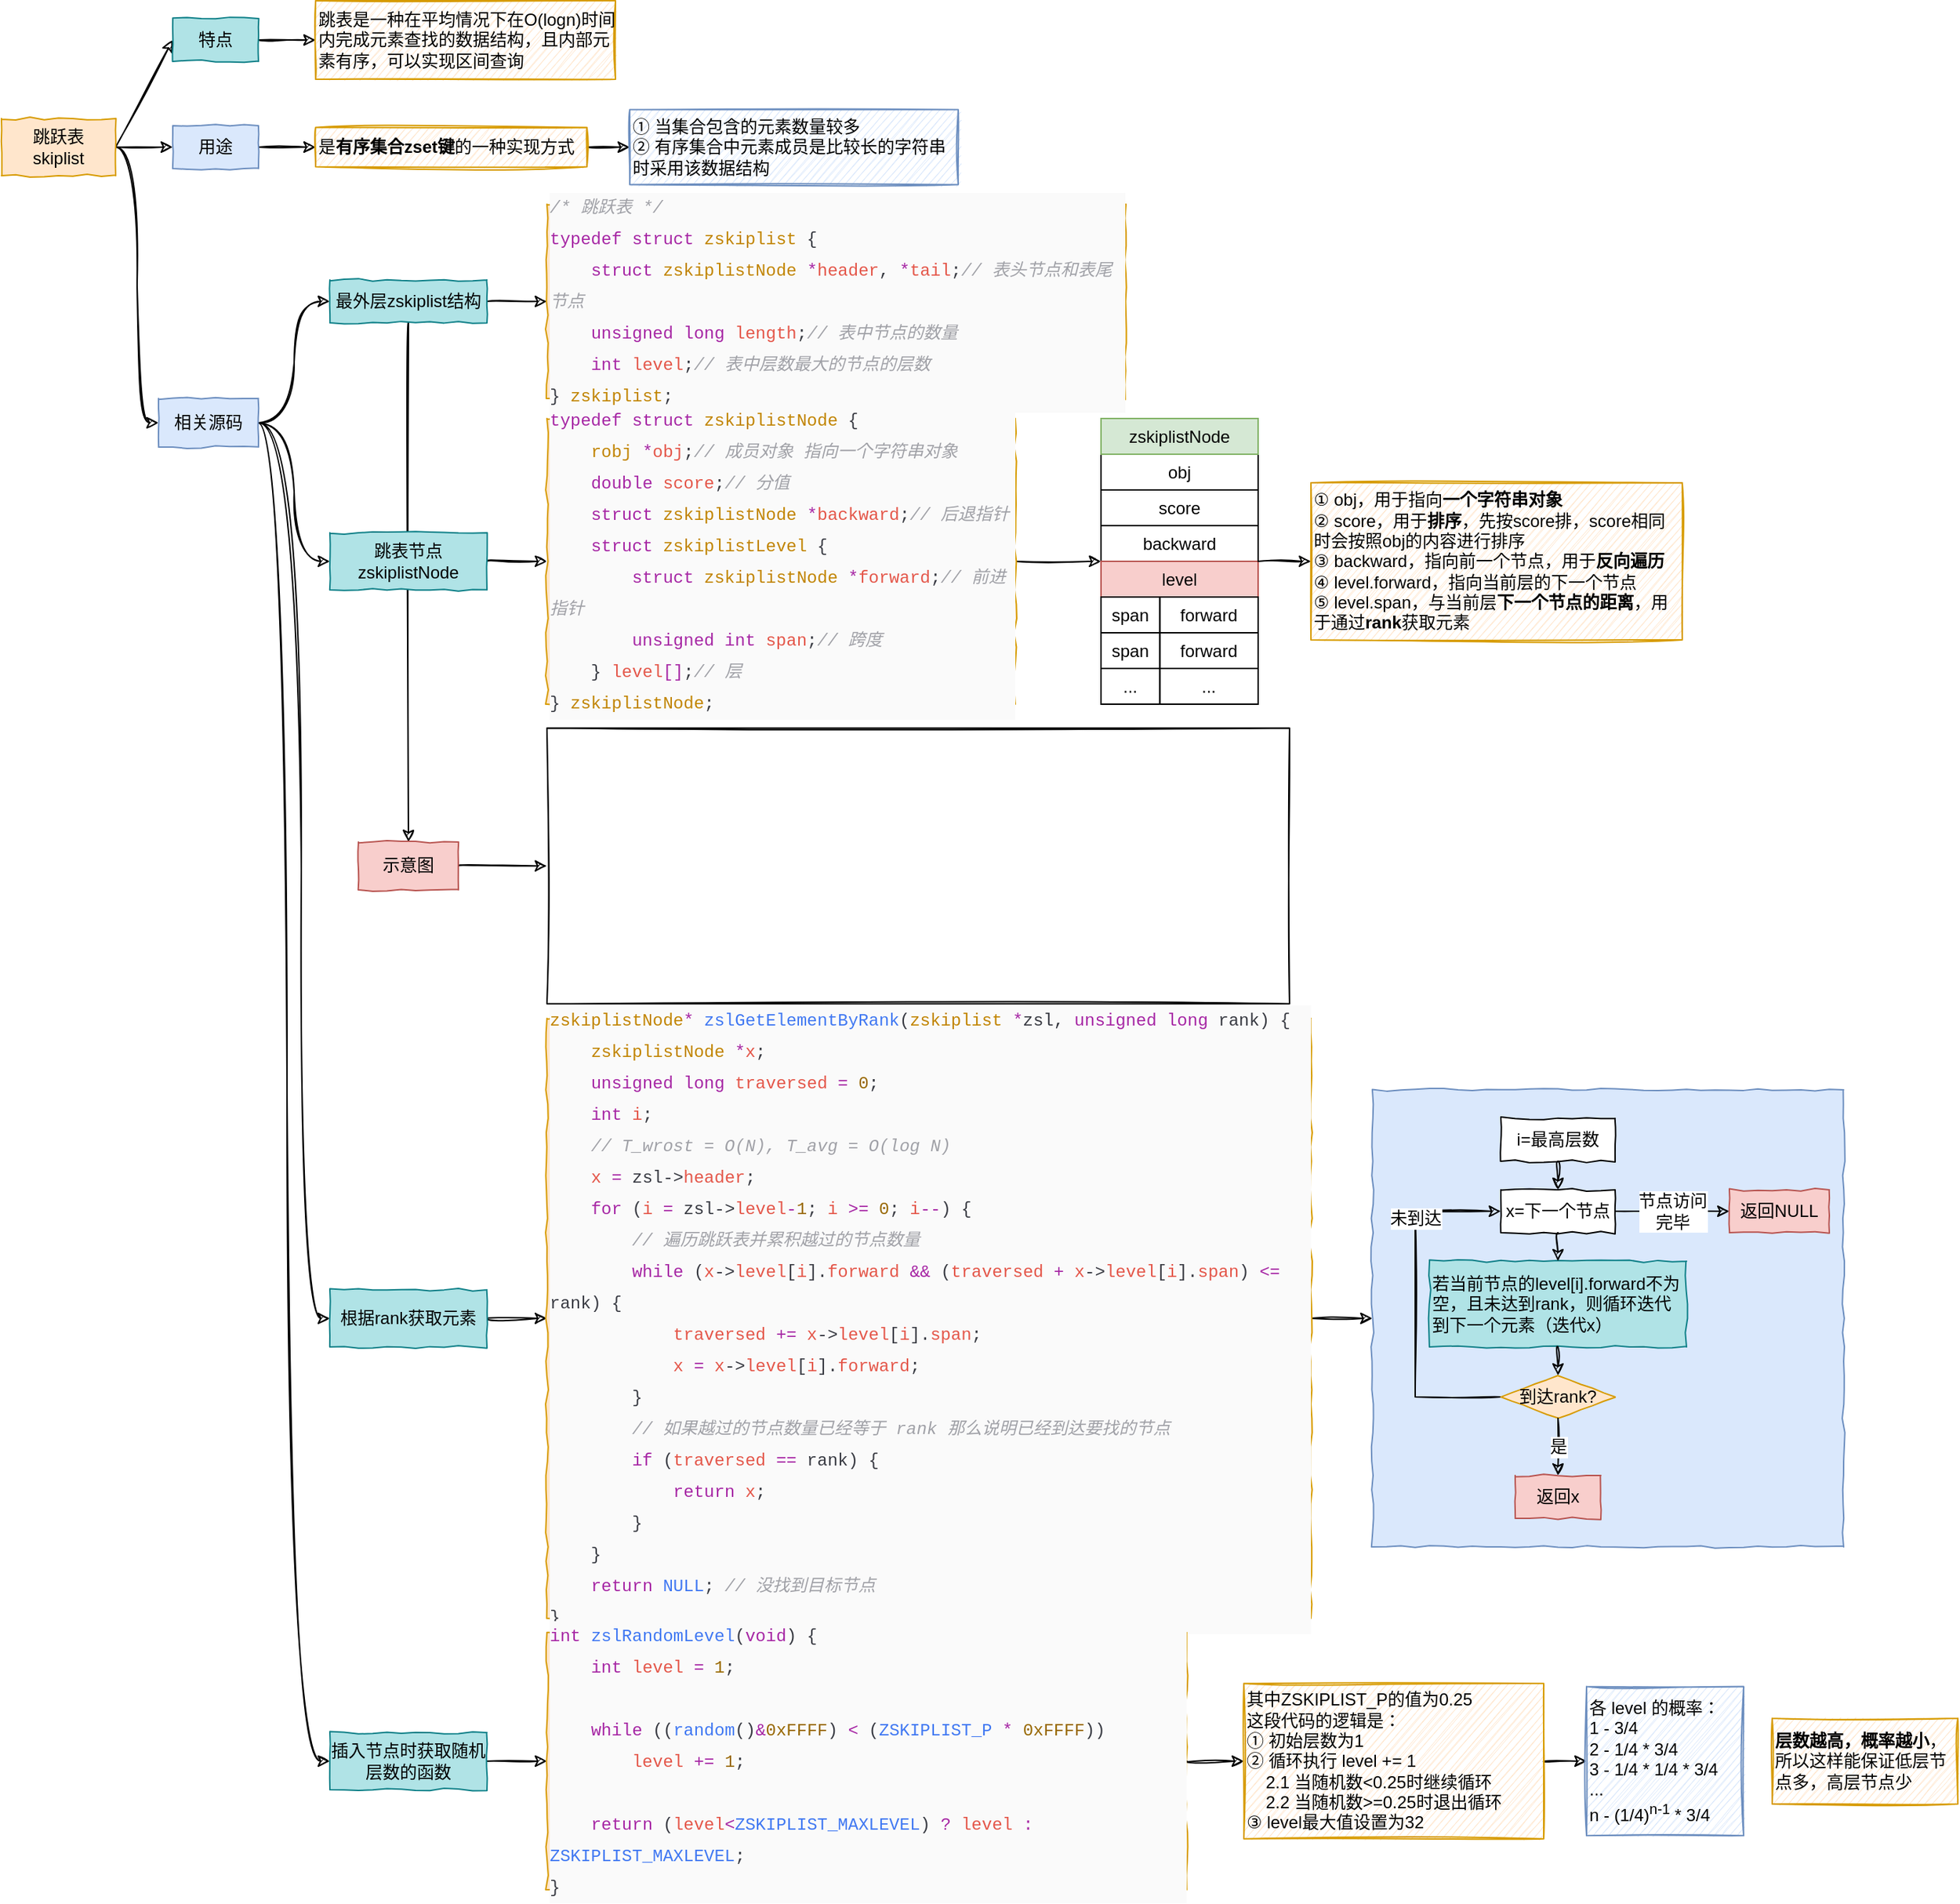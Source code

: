 <mxfile>
    <diagram id="R2xw_Hb9G4WMJBaGmHiY" name="第 1 页">
        <mxGraphModel dx="1161" dy="670" grid="1" gridSize="10" guides="1" tooltips="1" connect="1" arrows="1" fold="1" page="1" pageScale="1" pageWidth="827" pageHeight="1169" math="0" shadow="0">
            <root>
                <mxCell id="0"/>
                <mxCell id="1" parent="0"/>
                <mxCell id="4" style="edgeStyle=none;html=1;exitX=1;exitY=0.5;exitDx=0;exitDy=0;entryX=0;entryY=0.5;entryDx=0;entryDy=0;sketch=1;" edge="1" parent="1" source="2" target="3">
                    <mxGeometry relative="1" as="geometry"/>
                </mxCell>
                <mxCell id="8" style="edgeStyle=none;sketch=1;html=1;exitX=1;exitY=0.5;exitDx=0;exitDy=0;entryX=0;entryY=0.5;entryDx=0;entryDy=0;" edge="1" parent="1" source="2" target="7">
                    <mxGeometry relative="1" as="geometry"/>
                </mxCell>
                <mxCell id="16" style="edgeStyle=orthogonalEdgeStyle;sketch=1;html=1;exitX=1;exitY=0.5;exitDx=0;exitDy=0;entryX=0;entryY=0.5;entryDx=0;entryDy=0;curved=1;" edge="1" parent="1" source="2" target="15">
                    <mxGeometry relative="1" as="geometry"/>
                </mxCell>
                <mxCell id="2" value="跳跃表&lt;br&gt;skiplist" style="rounded=0;whiteSpace=wrap;html=1;fillColor=#ffe6cc;strokeColor=#d79b00;comic=1;" vertex="1" parent="1">
                    <mxGeometry x="40" y="120" width="80" height="40" as="geometry"/>
                </mxCell>
                <mxCell id="6" style="edgeStyle=none;sketch=1;html=1;exitX=1;exitY=0.5;exitDx=0;exitDy=0;entryX=0;entryY=0.5;entryDx=0;entryDy=0;" edge="1" parent="1" source="3" target="5">
                    <mxGeometry relative="1" as="geometry"/>
                </mxCell>
                <mxCell id="3" value="特点" style="rounded=0;whiteSpace=wrap;html=1;fillColor=#b0e3e6;strokeColor=#0e8088;comic=1;" vertex="1" parent="1">
                    <mxGeometry x="160" y="50" width="60" height="30" as="geometry"/>
                </mxCell>
                <mxCell id="5" value="跳表是一种在平均情况下在O(logn)时间内完成元素查找的数据结构，且内部元素有序，可以实现区间查询" style="rounded=0;whiteSpace=wrap;html=1;fillColor=#ffe6cc;strokeColor=#d79b00;comic=1;align=left;sketch=1;" vertex="1" parent="1">
                    <mxGeometry x="260" y="37.5" width="210" height="55" as="geometry"/>
                </mxCell>
                <mxCell id="10" style="edgeStyle=none;sketch=1;html=1;exitX=1;exitY=0.5;exitDx=0;exitDy=0;entryX=0;entryY=0.5;entryDx=0;entryDy=0;" edge="1" parent="1" source="7" target="9">
                    <mxGeometry relative="1" as="geometry"/>
                </mxCell>
                <mxCell id="7" value="用途" style="rounded=0;whiteSpace=wrap;html=1;fillColor=#dae8fc;strokeColor=#6c8ebf;comic=1;" vertex="1" parent="1">
                    <mxGeometry x="160" y="125" width="60" height="30" as="geometry"/>
                </mxCell>
                <mxCell id="12" style="edgeStyle=none;sketch=1;html=1;exitX=1;exitY=0.5;exitDx=0;exitDy=0;entryX=0;entryY=0.5;entryDx=0;entryDy=0;" edge="1" parent="1" source="9" target="11">
                    <mxGeometry relative="1" as="geometry"/>
                </mxCell>
                <mxCell id="9" value="是&lt;b&gt;有序集合zset键&lt;/b&gt;的一种实现方式" style="rounded=0;whiteSpace=wrap;html=1;fillColor=#ffe6cc;strokeColor=#d79b00;comic=1;align=left;sketch=1;" vertex="1" parent="1">
                    <mxGeometry x="260" y="126.25" width="190" height="27.5" as="geometry"/>
                </mxCell>
                <mxCell id="11" value="① 当集合包含的元素数量较多&lt;br&gt;② 有序集合中元素成员是比较长的字符串&lt;br&gt;时采用该数据结构" style="rounded=0;whiteSpace=wrap;html=1;fillColor=#dae8fc;strokeColor=#6c8ebf;comic=1;align=left;sketch=1;" vertex="1" parent="1">
                    <mxGeometry x="480" y="113.75" width="230" height="52.5" as="geometry"/>
                </mxCell>
                <mxCell id="22" style="edgeStyle=orthogonalEdgeStyle;curved=1;sketch=1;html=1;exitX=1;exitY=0.5;exitDx=0;exitDy=0;entryX=0;entryY=0.5;entryDx=0;entryDy=0;fontSize=12;" edge="1" parent="1" source="15" target="21">
                    <mxGeometry relative="1" as="geometry"/>
                </mxCell>
                <mxCell id="23" style="edgeStyle=orthogonalEdgeStyle;curved=1;sketch=1;html=1;exitX=1;exitY=0.5;exitDx=0;exitDy=0;entryX=0;entryY=0.5;entryDx=0;entryDy=0;fontSize=12;" edge="1" parent="1" source="15" target="17">
                    <mxGeometry relative="1" as="geometry"/>
                </mxCell>
                <mxCell id="42" style="edgeStyle=orthogonalEdgeStyle;curved=1;sketch=1;html=1;exitX=0.5;exitY=1;exitDx=0;exitDy=0;entryX=0.5;entryY=0;entryDx=0;entryDy=0;fontSize=12;" edge="1" parent="1" source="17" target="41">
                    <mxGeometry relative="1" as="geometry"/>
                </mxCell>
                <mxCell id="45" style="edgeStyle=orthogonalEdgeStyle;curved=1;sketch=1;html=1;exitX=1;exitY=0.5;exitDx=0;exitDy=0;entryX=0;entryY=0.5;entryDx=0;entryDy=0;fontSize=12;" edge="1" parent="1" source="15" target="44">
                    <mxGeometry relative="1" as="geometry">
                        <Array as="points">
                            <mxPoint x="250" y="333"/>
                            <mxPoint x="250" y="960"/>
                        </Array>
                    </mxGeometry>
                </mxCell>
                <mxCell id="67" style="edgeStyle=orthogonalEdgeStyle;rounded=0;sketch=1;html=1;exitX=1;exitY=0.5;exitDx=0;exitDy=0;entryX=0;entryY=0.5;entryDx=0;entryDy=0;fontSize=12;curved=1;" edge="1" parent="1" source="15" target="64">
                    <mxGeometry relative="1" as="geometry">
                        <Array as="points">
                            <mxPoint x="240" y="333"/>
                            <mxPoint x="240" y="1270"/>
                        </Array>
                    </mxGeometry>
                </mxCell>
                <mxCell id="15" value="相关源码" style="rounded=0;whiteSpace=wrap;html=1;fillColor=#dae8fc;strokeColor=#6c8ebf;comic=1;" vertex="1" parent="1">
                    <mxGeometry x="150" y="316" width="70" height="34" as="geometry"/>
                </mxCell>
                <mxCell id="20" style="edgeStyle=none;sketch=1;html=1;exitX=1;exitY=0.5;exitDx=0;exitDy=0;entryX=0;entryY=0.5;entryDx=0;entryDy=0;fontSize=12;" edge="1" parent="1" source="17" target="19">
                    <mxGeometry relative="1" as="geometry"/>
                </mxCell>
                <mxCell id="17" value="最外层zskiplist结构" style="rounded=0;whiteSpace=wrap;html=1;fillColor=#b0e3e6;strokeColor=#0e8088;comic=1;" vertex="1" parent="1">
                    <mxGeometry x="270" y="233" width="110" height="30" as="geometry"/>
                </mxCell>
                <mxCell id="19" value="&lt;div style=&quot;color: rgb(56 , 58 , 66) ; background-color: rgb(250 , 250 , 250) ; font-family: &amp;#34;consolas&amp;#34; , &amp;#34;courier new&amp;#34; , monospace ; line-height: 22px&quot;&gt;&lt;div&gt;&lt;span style=&quot;color: #a0a1a7 ; font-style: italic&quot;&gt;/*&amp;nbsp;&lt;/span&gt;&lt;span style=&quot;color: rgb(160 , 161 , 167) ; font-style: italic&quot;&gt;跳跃表&amp;nbsp;&lt;/span&gt;&lt;span style=&quot;color: rgb(160 , 161 , 167) ; font-style: italic&quot;&gt;*/&lt;/span&gt;&lt;/div&gt;&lt;div&gt;&lt;span style=&quot;color: #a626a4&quot;&gt;typedef&lt;/span&gt; &lt;span style=&quot;color: #a626a4&quot;&gt;struct&lt;/span&gt; &lt;span style=&quot;color: #c18401&quot;&gt;zskiplist&lt;/span&gt; {&lt;/div&gt;&lt;div&gt;&amp;nbsp; &amp;nbsp; &lt;span style=&quot;color: #a626a4&quot;&gt;struct&lt;/span&gt; &lt;span style=&quot;color: #c18401&quot;&gt;zskiplistNode&lt;/span&gt; &lt;span style=&quot;color: #a626a4&quot;&gt;*&lt;/span&gt;&lt;span style=&quot;color: #e45649&quot;&gt;header&lt;/span&gt;, &lt;span style=&quot;color: #a626a4&quot;&gt;*&lt;/span&gt;&lt;span style=&quot;color: #e45649&quot;&gt;tail&lt;/span&gt;;&lt;span style=&quot;color: rgb(160 , 161 , 167) ; font-style: italic&quot;&gt;// 表头节点和表尾节点&amp;nbsp;&lt;/span&gt;&lt;/div&gt;&lt;div&gt;&amp;nbsp; &amp;nbsp; &lt;span style=&quot;color: #a626a4&quot;&gt;unsigned&lt;/span&gt; &lt;span style=&quot;color: #a626a4&quot;&gt;long&lt;/span&gt; &lt;span style=&quot;color: #e45649&quot;&gt;length&lt;/span&gt;;&lt;span style=&quot;color: rgb(160 , 161 , 167) ; font-style: italic&quot;&gt;// 表中节点的数量&lt;/span&gt;&lt;/div&gt;&lt;div&gt;&amp;nbsp; &amp;nbsp; &lt;span style=&quot;color: #a626a4&quot;&gt;int&lt;/span&gt; &lt;span style=&quot;color: #e45649&quot;&gt;level&lt;/span&gt;;&lt;span style=&quot;color: rgb(160 , 161 , 167) ; font-style: italic&quot;&gt;// 表中层数最大的节点的层数&lt;/span&gt;&lt;/div&gt;&lt;div&gt;} &lt;span style=&quot;color: #c18401&quot;&gt;zskiplist&lt;/span&gt;;&lt;/div&gt;&lt;/div&gt;" style="rounded=0;whiteSpace=wrap;html=1;fillColor=#ffe6cc;strokeColor=#d79b00;comic=1;align=left;" vertex="1" parent="1">
                    <mxGeometry x="422" y="180" width="405" height="136" as="geometry"/>
                </mxCell>
                <mxCell id="25" style="edgeStyle=orthogonalEdgeStyle;curved=1;sketch=1;html=1;exitX=1;exitY=0.5;exitDx=0;exitDy=0;entryX=0;entryY=0.5;entryDx=0;entryDy=0;fontSize=12;" edge="1" parent="1" source="21" target="24">
                    <mxGeometry relative="1" as="geometry"/>
                </mxCell>
                <mxCell id="21" value="跳表节点zskiplistNode" style="rounded=0;whiteSpace=wrap;html=1;fillColor=#b0e3e6;strokeColor=#0e8088;comic=1;" vertex="1" parent="1">
                    <mxGeometry x="270" y="410" width="110" height="40" as="geometry"/>
                </mxCell>
                <mxCell id="39" style="edgeStyle=orthogonalEdgeStyle;curved=1;sketch=1;html=1;exitX=1;exitY=0.5;exitDx=0;exitDy=0;fontSize=12;entryX=0;entryY=0;entryDx=0;entryDy=0;" edge="1" parent="1" source="24" target="31">
                    <mxGeometry relative="1" as="geometry">
                        <mxPoint x="830" y="430" as="targetPoint"/>
                        <Array as="points">
                            <mxPoint x="790" y="430"/>
                            <mxPoint x="790" y="430"/>
                        </Array>
                    </mxGeometry>
                </mxCell>
                <mxCell id="24" value="&lt;div style=&quot;color: rgb(56 , 58 , 66) ; background-color: rgb(250 , 250 , 250) ; font-family: &amp;#34;consolas&amp;#34; , &amp;#34;courier new&amp;#34; , monospace ; line-height: 22px&quot;&gt;&lt;div style=&quot;font-family: &amp;#34;consolas&amp;#34; , &amp;#34;courier new&amp;#34; , monospace ; line-height: 22px&quot;&gt;&lt;div&gt;&lt;span style=&quot;color: #a626a4&quot;&gt;typedef&lt;/span&gt; &lt;span style=&quot;color: #a626a4&quot;&gt;struct&lt;/span&gt; &lt;span style=&quot;color: #c18401&quot;&gt;zskiplistNode&lt;/span&gt; {&lt;/div&gt;&lt;div&gt;&amp;nbsp; &amp;nbsp; &lt;span style=&quot;color: #c18401&quot;&gt;robj&lt;/span&gt; &lt;span style=&quot;color: #a626a4&quot;&gt;*&lt;/span&gt;&lt;span style=&quot;color: #e45649&quot;&gt;obj&lt;/span&gt;;&lt;span style=&quot;color: rgb(160 , 161 , 167) ; font-style: italic&quot;&gt;// 成员对象 指向一个字符串对象&lt;/span&gt;&lt;/div&gt;&lt;div&gt;&amp;nbsp; &amp;nbsp; &lt;span style=&quot;color: #a626a4&quot;&gt;double&lt;/span&gt; &lt;span style=&quot;color: #e45649&quot;&gt;score&lt;/span&gt;;&lt;span style=&quot;color: rgb(160 , 161 , 167) ; font-style: italic&quot;&gt;// 分值&lt;/span&gt;&lt;/div&gt;&lt;div&gt;&amp;nbsp; &amp;nbsp; &lt;span style=&quot;color: #a626a4&quot;&gt;struct&lt;/span&gt; &lt;span style=&quot;color: #c18401&quot;&gt;zskiplistNode&lt;/span&gt; &lt;span style=&quot;color: #a626a4&quot;&gt;*&lt;/span&gt;&lt;span style=&quot;color: #e45649&quot;&gt;backward&lt;/span&gt;;&lt;span style=&quot;color: rgb(160 , 161 , 167) ; font-style: italic&quot;&gt;// 后退指针&lt;/span&gt;&lt;/div&gt;&lt;div&gt;&amp;nbsp; &amp;nbsp; &lt;span style=&quot;color: #a626a4&quot;&gt;struct&lt;/span&gt; &lt;span style=&quot;color: #c18401&quot;&gt;zskiplistLevel&lt;/span&gt; {&lt;/div&gt;&lt;div&gt;&amp;nbsp; &amp;nbsp; &amp;nbsp; &amp;nbsp; &lt;span style=&quot;color: #a626a4&quot;&gt;struct&lt;/span&gt; &lt;span style=&quot;color: #c18401&quot;&gt;zskiplistNode&lt;/span&gt; &lt;span style=&quot;color: #a626a4&quot;&gt;*&lt;/span&gt;&lt;span style=&quot;color: #e45649&quot;&gt;forward&lt;/span&gt;;&lt;span style=&quot;color: rgb(160 , 161 , 167) ; font-style: italic&quot;&gt;// 前进指针&amp;nbsp;&lt;/span&gt;&lt;/div&gt;&lt;div&gt;&amp;nbsp; &amp;nbsp; &amp;nbsp; &amp;nbsp; &lt;span style=&quot;color: #a626a4&quot;&gt;unsigned&lt;/span&gt; &lt;span style=&quot;color: #a626a4&quot;&gt;int&lt;/span&gt; &lt;span style=&quot;color: #e45649&quot;&gt;span&lt;/span&gt;;&lt;span style=&quot;color: rgb(160 , 161 , 167) ; font-style: italic&quot;&gt;// 跨度&lt;/span&gt;&lt;/div&gt;&lt;div&gt;&amp;nbsp; &amp;nbsp; } &lt;span style=&quot;color: #e45649&quot;&gt;level&lt;/span&gt;&lt;span style=&quot;color: #a626a4&quot;&gt;[]&lt;/span&gt;;&lt;span style=&quot;color: rgb(160 , 161 , 167) ; font-style: italic&quot;&gt;// 层&lt;/span&gt;&lt;/div&gt;&lt;div&gt;} &lt;span style=&quot;color: #c18401&quot;&gt;zskiplistNode&lt;/span&gt;;&lt;/div&gt;&lt;/div&gt;&lt;/div&gt;" style="rounded=0;whiteSpace=wrap;html=1;fillColor=#ffe6cc;strokeColor=#d79b00;comic=1;align=left;" vertex="1" parent="1">
                    <mxGeometry x="422" y="330" width="328" height="200" as="geometry"/>
                </mxCell>
                <mxCell id="38" value="" style="group" vertex="1" connectable="0" parent="1">
                    <mxGeometry x="810" y="330" width="110" height="200" as="geometry"/>
                </mxCell>
                <mxCell id="27" value="obj" style="rounded=0;whiteSpace=wrap;html=1;comic=0;" vertex="1" parent="38">
                    <mxGeometry y="25" width="110.0" height="25" as="geometry"/>
                </mxCell>
                <mxCell id="28" value="zskiplistNode" style="rounded=0;whiteSpace=wrap;html=1;fillColor=#d5e8d4;strokeColor=#82b366;comic=0;" vertex="1" parent="38">
                    <mxGeometry width="110.0" height="25" as="geometry"/>
                </mxCell>
                <mxCell id="74" style="edgeStyle=orthogonalEdgeStyle;curved=1;rounded=0;sketch=1;html=1;exitX=0.75;exitY=0;exitDx=0;exitDy=0;entryX=0.75;entryY=1;entryDx=0;entryDy=0;fontSize=12;" edge="1" parent="38" source="29" target="27">
                    <mxGeometry relative="1" as="geometry"/>
                </mxCell>
                <mxCell id="29" value="score" style="rounded=0;whiteSpace=wrap;html=1;comic=0;" vertex="1" parent="38">
                    <mxGeometry y="50" width="110.0" height="25" as="geometry"/>
                </mxCell>
                <mxCell id="30" value="backward" style="rounded=0;whiteSpace=wrap;html=1;comic=0;" vertex="1" parent="38">
                    <mxGeometry y="75" width="110.0" height="25" as="geometry"/>
                </mxCell>
                <mxCell id="31" value="level" style="rounded=0;whiteSpace=wrap;html=1;comic=0;fillColor=#f8cecc;strokeColor=#b85450;" vertex="1" parent="38">
                    <mxGeometry y="100" width="110.0" height="25" as="geometry"/>
                </mxCell>
                <mxCell id="32" value="span" style="rounded=0;whiteSpace=wrap;html=1;comic=0;" vertex="1" parent="38">
                    <mxGeometry y="125" width="41.25" height="25" as="geometry"/>
                </mxCell>
                <mxCell id="33" value="forward" style="rounded=0;whiteSpace=wrap;html=1;comic=0;" vertex="1" parent="38">
                    <mxGeometry x="41.25" y="125" width="68.75" height="25" as="geometry"/>
                </mxCell>
                <mxCell id="34" value="span" style="rounded=0;whiteSpace=wrap;html=1;comic=0;" vertex="1" parent="38">
                    <mxGeometry y="150" width="41.25" height="25" as="geometry"/>
                </mxCell>
                <mxCell id="35" value="forward" style="rounded=0;whiteSpace=wrap;html=1;comic=0;" vertex="1" parent="38">
                    <mxGeometry x="41.25" y="150" width="68.75" height="25" as="geometry"/>
                </mxCell>
                <mxCell id="36" value="..." style="rounded=0;whiteSpace=wrap;html=1;comic=0;" vertex="1" parent="38">
                    <mxGeometry y="175" width="41.25" height="25" as="geometry"/>
                </mxCell>
                <mxCell id="37" value="..." style="rounded=0;whiteSpace=wrap;html=1;comic=0;" vertex="1" parent="38">
                    <mxGeometry x="41.25" y="175" width="68.75" height="25" as="geometry"/>
                </mxCell>
                <mxCell id="40" value="" style="shape=image;imageAspect=0;aspect=fixed;verticalLabelPosition=bottom;verticalAlign=top;sketch=1;fontSize=12;image=https://codereaper-image-bed.oss-cn-shenzhen.aliyuncs.com/img/image-20220911212054191.png;imageBorder=default;" vertex="1" parent="1">
                    <mxGeometry x="422" y="546.75" width="520" height="193" as="geometry"/>
                </mxCell>
                <mxCell id="43" style="edgeStyle=orthogonalEdgeStyle;curved=1;sketch=1;html=1;exitX=1;exitY=0.5;exitDx=0;exitDy=0;entryX=0;entryY=0.5;entryDx=0;entryDy=0;fontSize=12;" edge="1" parent="1" source="41" target="40">
                    <mxGeometry relative="1" as="geometry"/>
                </mxCell>
                <mxCell id="41" value="示意图" style="rounded=0;whiteSpace=wrap;html=1;fillColor=#f8cecc;strokeColor=#b85450;comic=1;" vertex="1" parent="1">
                    <mxGeometry x="290" y="626.5" width="70" height="33.5" as="geometry"/>
                </mxCell>
                <mxCell id="47" style="edgeStyle=orthogonalEdgeStyle;curved=1;sketch=1;html=1;exitX=1;exitY=0.5;exitDx=0;exitDy=0;entryX=0;entryY=0.5;entryDx=0;entryDy=0;fontSize=12;" edge="1" parent="1" source="44" target="46">
                    <mxGeometry relative="1" as="geometry"/>
                </mxCell>
                <mxCell id="44" value="根据rank获取元素" style="rounded=0;whiteSpace=wrap;html=1;fillColor=#b0e3e6;strokeColor=#0e8088;comic=1;" vertex="1" parent="1">
                    <mxGeometry x="270" y="940" width="110" height="40" as="geometry"/>
                </mxCell>
                <mxCell id="63" style="edgeStyle=orthogonalEdgeStyle;rounded=0;sketch=1;html=1;exitX=1;exitY=0.5;exitDx=0;exitDy=0;entryX=0;entryY=0.5;entryDx=0;entryDy=0;fontSize=12;" edge="1" parent="1" source="46" target="48">
                    <mxGeometry relative="1" as="geometry"/>
                </mxCell>
                <mxCell id="46" value="&lt;div style=&quot;color: rgb(56 , 58 , 66) ; background-color: rgb(250 , 250 , 250) ; font-family: &amp;#34;consolas&amp;#34; , &amp;#34;courier new&amp;#34; , monospace ; line-height: 22px&quot;&gt;&lt;div style=&quot;font-family: &amp;#34;consolas&amp;#34; , &amp;#34;courier new&amp;#34; , monospace ; line-height: 22px&quot;&gt;&lt;div style=&quot;font-family: &amp;#34;consolas&amp;#34; , &amp;#34;courier new&amp;#34; , monospace ; line-height: 22px&quot;&gt;&lt;div&gt;&lt;span style=&quot;color: #c18401&quot;&gt;zskiplistNode&lt;/span&gt;&lt;span style=&quot;color: #a626a4&quot;&gt;*&lt;/span&gt; &lt;span style=&quot;color: #4078f2&quot;&gt;zslGetElementByRank&lt;/span&gt;(&lt;span style=&quot;color: #c18401&quot;&gt;zskiplist&lt;/span&gt; &lt;span style=&quot;color: #a626a4&quot;&gt;*&lt;/span&gt;zsl, &lt;span style=&quot;color: #a626a4&quot;&gt;unsigned&lt;/span&gt; &lt;span style=&quot;color: #a626a4&quot;&gt;long&lt;/span&gt; rank) {&lt;/div&gt;&lt;div&gt;&amp;nbsp; &amp;nbsp; &lt;span style=&quot;color: #c18401&quot;&gt;zskiplistNode&lt;/span&gt; &lt;span style=&quot;color: #a626a4&quot;&gt;*&lt;/span&gt;&lt;span style=&quot;color: #e45649&quot;&gt;x&lt;/span&gt;;&lt;/div&gt;&lt;div&gt;&amp;nbsp; &amp;nbsp; &lt;span style=&quot;color: #a626a4&quot;&gt;unsigned&lt;/span&gt; &lt;span style=&quot;color: #a626a4&quot;&gt;long&lt;/span&gt; &lt;span style=&quot;color: #e45649&quot;&gt;traversed&lt;/span&gt; &lt;span style=&quot;color: #a626a4&quot;&gt;=&lt;/span&gt; &lt;span style=&quot;color: #986801&quot;&gt;0&lt;/span&gt;;&lt;/div&gt;&lt;div&gt;&amp;nbsp; &amp;nbsp; &lt;span style=&quot;color: #a626a4&quot;&gt;int&lt;/span&gt; &lt;span style=&quot;color: #e45649&quot;&gt;i&lt;/span&gt;;&lt;/div&gt;&lt;div&gt;&amp;nbsp; &amp;nbsp; &lt;span style=&quot;color: #a0a1a7 ; font-style: italic&quot;&gt;// T_wrost = O(N), T_avg = O(log N)&lt;/span&gt;&lt;/div&gt;&lt;div&gt;&amp;nbsp; &amp;nbsp; &lt;span style=&quot;color: #e45649&quot;&gt;x&lt;/span&gt; &lt;span style=&quot;color: #a626a4&quot;&gt;=&lt;/span&gt; zsl-&amp;gt;&lt;span style=&quot;color: #e45649&quot;&gt;header&lt;/span&gt;;&lt;/div&gt;&lt;div&gt;&amp;nbsp; &amp;nbsp; &lt;span style=&quot;color: #a626a4&quot;&gt;for&lt;/span&gt; (&lt;span style=&quot;color: #e45649&quot;&gt;i&lt;/span&gt; &lt;span style=&quot;color: #a626a4&quot;&gt;=&lt;/span&gt; zsl-&amp;gt;&lt;span style=&quot;color: #e45649&quot;&gt;level&lt;/span&gt;&lt;span style=&quot;color: #a626a4&quot;&gt;-&lt;/span&gt;&lt;span style=&quot;color: #986801&quot;&gt;1&lt;/span&gt;; &lt;span style=&quot;color: #e45649&quot;&gt;i&lt;/span&gt; &lt;span style=&quot;color: #a626a4&quot;&gt;&amp;gt;=&lt;/span&gt; &lt;span style=&quot;color: #986801&quot;&gt;0&lt;/span&gt;; &lt;span style=&quot;color: #e45649&quot;&gt;i&lt;/span&gt;&lt;span style=&quot;color: #a626a4&quot;&gt;--&lt;/span&gt;) {&lt;/div&gt;&lt;div&gt;&amp;nbsp; &amp;nbsp; &amp;nbsp; &amp;nbsp; &lt;span style=&quot;color: #a0a1a7 ; font-style: italic&quot;&gt;// 遍历跳跃表并累积越过的节点数量&lt;/span&gt;&lt;/div&gt;&lt;div&gt;&amp;nbsp; &amp;nbsp; &amp;nbsp; &amp;nbsp; &lt;span style=&quot;color: #a626a4&quot;&gt;while&lt;/span&gt; (&lt;span style=&quot;color: #e45649&quot;&gt;x&lt;/span&gt;-&amp;gt;&lt;span style=&quot;color: #e45649&quot;&gt;level&lt;/span&gt;[&lt;span style=&quot;color: #e45649&quot;&gt;i&lt;/span&gt;].&lt;span style=&quot;color: #e45649&quot;&gt;forward&lt;/span&gt; &lt;span style=&quot;color: #a626a4&quot;&gt;&amp;amp;&amp;amp;&lt;/span&gt; (&lt;span style=&quot;color: #e45649&quot;&gt;traversed&lt;/span&gt; &lt;span style=&quot;color: #a626a4&quot;&gt;+&lt;/span&gt; &lt;span style=&quot;color: #e45649&quot;&gt;x&lt;/span&gt;-&amp;gt;&lt;span style=&quot;color: #e45649&quot;&gt;level&lt;/span&gt;[&lt;span style=&quot;color: #e45649&quot;&gt;i&lt;/span&gt;].&lt;span style=&quot;color: #e45649&quot;&gt;span&lt;/span&gt;) &lt;span style=&quot;color: #a626a4&quot;&gt;&amp;lt;=&lt;/span&gt; rank) {&amp;nbsp;&lt;/div&gt;&lt;div&gt;&amp;nbsp; &amp;nbsp; &amp;nbsp; &amp;nbsp; &amp;nbsp; &amp;nbsp; &lt;span style=&quot;color: #e45649&quot;&gt;traversed&lt;/span&gt; &lt;span style=&quot;color: #a626a4&quot;&gt;+=&lt;/span&gt; &lt;span style=&quot;color: #e45649&quot;&gt;x&lt;/span&gt;-&amp;gt;&lt;span style=&quot;color: #e45649&quot;&gt;level&lt;/span&gt;[&lt;span style=&quot;color: #e45649&quot;&gt;i&lt;/span&gt;].&lt;span style=&quot;color: #e45649&quot;&gt;span&lt;/span&gt;;&lt;/div&gt;&lt;div&gt;&amp;nbsp; &amp;nbsp; &amp;nbsp; &amp;nbsp; &amp;nbsp; &amp;nbsp; &lt;span style=&quot;color: #e45649&quot;&gt;x&lt;/span&gt; &lt;span style=&quot;color: #a626a4&quot;&gt;=&lt;/span&gt; &lt;span style=&quot;color: #e45649&quot;&gt;x&lt;/span&gt;-&amp;gt;&lt;span style=&quot;color: #e45649&quot;&gt;level&lt;/span&gt;[&lt;span style=&quot;color: #e45649&quot;&gt;i&lt;/span&gt;].&lt;span style=&quot;color: #e45649&quot;&gt;forward&lt;/span&gt;;&lt;/div&gt;&lt;div&gt;&amp;nbsp; &amp;nbsp; &amp;nbsp; &amp;nbsp; }&lt;/div&gt;&lt;div&gt;&amp;nbsp; &amp;nbsp; &amp;nbsp; &amp;nbsp; &lt;span style=&quot;color: #a0a1a7 ; font-style: italic&quot;&gt;//&amp;nbsp;&lt;/span&gt;&lt;span style=&quot;color: rgb(160 , 161 , 167) ; font-style: italic&quot;&gt;如果越过的节点数量已经等于 rank&amp;nbsp;&lt;/span&gt;&lt;span style=&quot;color: rgb(160 , 161 , 167) ; font-style: italic&quot;&gt;那么说明已经到达要找的节点&lt;/span&gt;&lt;/div&gt;&lt;div&gt;&amp;nbsp; &amp;nbsp; &amp;nbsp; &amp;nbsp; &lt;span style=&quot;color: #a626a4&quot;&gt;if&lt;/span&gt; (&lt;span style=&quot;color: #e45649&quot;&gt;traversed&lt;/span&gt; &lt;span style=&quot;color: #a626a4&quot;&gt;==&lt;/span&gt; rank) {&lt;/div&gt;&lt;div&gt;&amp;nbsp; &amp;nbsp; &amp;nbsp; &amp;nbsp; &amp;nbsp; &amp;nbsp; &lt;span style=&quot;color: #a626a4&quot;&gt;return&lt;/span&gt; &lt;span style=&quot;color: #e45649&quot;&gt;x&lt;/span&gt;;&lt;/div&gt;&lt;div&gt;&amp;nbsp; &amp;nbsp; &amp;nbsp; &amp;nbsp; }&lt;/div&gt;&lt;div&gt;&amp;nbsp; &amp;nbsp; }&lt;/div&gt;&lt;div&gt;&amp;nbsp; &amp;nbsp; &lt;span style=&quot;color: #a626a4&quot;&gt;return&lt;/span&gt; &lt;span style=&quot;color: #4078f2&quot;&gt;NULL&lt;/span&gt;;&amp;nbsp;&lt;span style=&quot;color: rgb(160 , 161 , 167) ; font-style: italic&quot;&gt;// 没找到目标节点&lt;/span&gt;&lt;/div&gt;&lt;div&gt;}&lt;/div&gt;&lt;/div&gt;&lt;/div&gt;&lt;/div&gt;" style="rounded=0;whiteSpace=wrap;html=1;fillColor=#ffe6cc;strokeColor=#d79b00;comic=1;align=left;" vertex="1" parent="1">
                    <mxGeometry x="422" y="750" width="535" height="420" as="geometry"/>
                </mxCell>
                <mxCell id="62" value="" style="group" vertex="1" connectable="0" parent="1">
                    <mxGeometry x="1000" y="800" width="330" height="320" as="geometry"/>
                </mxCell>
                <mxCell id="48" value="" style="rounded=0;whiteSpace=wrap;html=1;fillColor=#dae8fc;strokeColor=#6c8ebf;comic=1;" vertex="1" parent="62">
                    <mxGeometry width="330" height="320" as="geometry"/>
                </mxCell>
                <mxCell id="49" value="i=最高层数" style="rounded=0;whiteSpace=wrap;html=1;comic=1;" vertex="1" parent="62">
                    <mxGeometry x="90" y="20" width="80" height="30" as="geometry"/>
                </mxCell>
                <mxCell id="50" value="x=下一个节点" style="rounded=0;whiteSpace=wrap;html=1;comic=1;" vertex="1" parent="62">
                    <mxGeometry x="90" y="70" width="80" height="30" as="geometry"/>
                </mxCell>
                <mxCell id="51" style="edgeStyle=orthogonalEdgeStyle;curved=1;sketch=1;html=1;exitX=0.5;exitY=1;exitDx=0;exitDy=0;entryX=0.5;entryY=0;entryDx=0;entryDy=0;fontSize=12;" edge="1" parent="62" source="49" target="50">
                    <mxGeometry relative="1" as="geometry"/>
                </mxCell>
                <mxCell id="52" value="若当前节点的level[i].forward不为空，且未达到rank，则循环迭代到下一个元素（迭代x）" style="rounded=0;whiteSpace=wrap;html=1;comic=1;fillColor=#b0e3e6;strokeColor=#0e8088;align=left;" vertex="1" parent="62">
                    <mxGeometry x="40" y="120" width="180" height="60" as="geometry"/>
                </mxCell>
                <mxCell id="54" style="edgeStyle=orthogonalEdgeStyle;curved=1;sketch=1;html=1;exitX=0.5;exitY=1;exitDx=0;exitDy=0;entryX=0.5;entryY=0;entryDx=0;entryDy=0;fontSize=12;" edge="1" parent="62" source="50" target="52">
                    <mxGeometry relative="1" as="geometry"/>
                </mxCell>
                <mxCell id="57" value="未到达" style="edgeStyle=orthogonalEdgeStyle;sketch=1;html=1;exitX=0;exitY=0.5;exitDx=0;exitDy=0;entryX=0;entryY=0.5;entryDx=0;entryDy=0;fontSize=12;rounded=0;" edge="1" parent="62" source="55" target="50">
                    <mxGeometry x="0.48" relative="1" as="geometry">
                        <Array as="points">
                            <mxPoint x="30" y="215"/>
                            <mxPoint x="30" y="85"/>
                        </Array>
                        <mxPoint as="offset"/>
                    </mxGeometry>
                </mxCell>
                <mxCell id="55" value="到达rank?" style="rhombus;whiteSpace=wrap;html=1;sketch=0;fontSize=12;fillColor=#ffe6cc;strokeColor=#d79b00;comic=1;" vertex="1" parent="62">
                    <mxGeometry x="90" y="200" width="80" height="30" as="geometry"/>
                </mxCell>
                <mxCell id="56" style="edgeStyle=orthogonalEdgeStyle;curved=1;sketch=1;html=1;exitX=0.5;exitY=1;exitDx=0;exitDy=0;entryX=0.5;entryY=0;entryDx=0;entryDy=0;fontSize=12;" edge="1" parent="62" source="52" target="55">
                    <mxGeometry relative="1" as="geometry"/>
                </mxCell>
                <mxCell id="58" value="返回x" style="rounded=0;whiteSpace=wrap;html=1;comic=1;fillColor=#f8cecc;strokeColor=#b85450;" vertex="1" parent="62">
                    <mxGeometry x="100" y="270" width="60" height="30" as="geometry"/>
                </mxCell>
                <mxCell id="59" value="是" style="edgeStyle=orthogonalEdgeStyle;rounded=0;sketch=1;html=1;exitX=0.5;exitY=1;exitDx=0;exitDy=0;entryX=0.5;entryY=0;entryDx=0;entryDy=0;fontSize=12;" edge="1" parent="62" source="55" target="58">
                    <mxGeometry relative="1" as="geometry"/>
                </mxCell>
                <mxCell id="60" value="返回NULL" style="rounded=0;whiteSpace=wrap;html=1;comic=1;fillColor=#f8cecc;strokeColor=#b85450;" vertex="1" parent="62">
                    <mxGeometry x="250" y="70" width="70" height="30" as="geometry"/>
                </mxCell>
                <mxCell id="61" value="节点访问&lt;br&gt;完毕" style="edgeStyle=orthogonalEdgeStyle;rounded=0;sketch=1;html=1;exitX=1;exitY=0.5;exitDx=0;exitDy=0;entryX=0;entryY=0.5;entryDx=0;entryDy=0;fontSize=12;" edge="1" parent="62" source="50" target="60">
                    <mxGeometry relative="1" as="geometry"/>
                </mxCell>
                <mxCell id="66" style="edgeStyle=orthogonalEdgeStyle;rounded=0;sketch=1;html=1;exitX=1;exitY=0.5;exitDx=0;exitDy=0;entryX=0;entryY=0.5;entryDx=0;entryDy=0;fontSize=12;" edge="1" parent="1" source="64" target="65">
                    <mxGeometry relative="1" as="geometry"/>
                </mxCell>
                <mxCell id="64" value="插入节点时获取随机层数的函数" style="rounded=0;whiteSpace=wrap;html=1;fillColor=#b0e3e6;strokeColor=#0e8088;comic=1;" vertex="1" parent="1">
                    <mxGeometry x="270" y="1250" width="110" height="40" as="geometry"/>
                </mxCell>
                <mxCell id="69" style="edgeStyle=orthogonalEdgeStyle;curved=1;rounded=0;sketch=1;html=1;exitX=1;exitY=0.5;exitDx=0;exitDy=0;entryX=0;entryY=0.5;entryDx=0;entryDy=0;fontSize=12;" edge="1" parent="1" source="65" target="68">
                    <mxGeometry relative="1" as="geometry"/>
                </mxCell>
                <mxCell id="65" value="&lt;div style=&quot;color: rgb(56 , 58 , 66) ; background-color: rgb(250 , 250 , 250) ; font-family: &amp;#34;consolas&amp;#34; , &amp;#34;courier new&amp;#34; , monospace ; line-height: 22px&quot;&gt;&lt;div style=&quot;font-family: &amp;#34;consolas&amp;#34; , &amp;#34;courier new&amp;#34; , monospace ; line-height: 22px&quot;&gt;&lt;div style=&quot;font-family: &amp;#34;consolas&amp;#34; , &amp;#34;courier new&amp;#34; , monospace ; line-height: 22px&quot;&gt;&lt;div style=&quot;font-family: &amp;#34;consolas&amp;#34; , &amp;#34;courier new&amp;#34; , monospace ; line-height: 22px&quot;&gt;&lt;div&gt;&lt;span style=&quot;color: #a626a4&quot;&gt;int&lt;/span&gt; &lt;span style=&quot;color: #4078f2&quot;&gt;zslRandomLevel&lt;/span&gt;(&lt;span style=&quot;color: #a626a4&quot;&gt;void&lt;/span&gt;) {&lt;/div&gt;&lt;div&gt;&amp;nbsp; &amp;nbsp; &lt;span style=&quot;color: #a626a4&quot;&gt;int&lt;/span&gt; &lt;span style=&quot;color: #e45649&quot;&gt;level&lt;/span&gt; &lt;span style=&quot;color: #a626a4&quot;&gt;=&lt;/span&gt; &lt;span style=&quot;color: #986801&quot;&gt;1&lt;/span&gt;;&lt;/div&gt;&lt;br&gt;&lt;div&gt;&amp;nbsp; &amp;nbsp; &lt;span style=&quot;color: #a626a4&quot;&gt;while&lt;/span&gt; ((&lt;span style=&quot;color: #4078f2&quot;&gt;random&lt;/span&gt;()&lt;span style=&quot;color: #a626a4&quot;&gt;&amp;amp;&lt;/span&gt;&lt;span style=&quot;color: #986801&quot;&gt;0xFFFF&lt;/span&gt;) &lt;span style=&quot;color: #a626a4&quot;&gt;&amp;lt;&lt;/span&gt; (&lt;span style=&quot;color: #4078f2&quot;&gt;ZSKIPLIST_P&lt;/span&gt; &lt;span style=&quot;color: #a626a4&quot;&gt;*&lt;/span&gt; &lt;span style=&quot;color: #986801&quot;&gt;0xFFFF&lt;/span&gt;))&lt;/div&gt;&lt;div&gt;&amp;nbsp; &amp;nbsp; &amp;nbsp; &amp;nbsp; &lt;span style=&quot;color: #e45649&quot;&gt;level&lt;/span&gt; &lt;span style=&quot;color: #a626a4&quot;&gt;+=&lt;/span&gt; &lt;span style=&quot;color: #986801&quot;&gt;1&lt;/span&gt;;&lt;/div&gt;&lt;br&gt;&lt;div&gt;&amp;nbsp; &amp;nbsp; &lt;span style=&quot;color: #a626a4&quot;&gt;return&lt;/span&gt; (&lt;span style=&quot;color: #e45649&quot;&gt;level&lt;/span&gt;&lt;span style=&quot;color: #a626a4&quot;&gt;&amp;lt;&lt;/span&gt;&lt;span style=&quot;color: #4078f2&quot;&gt;ZSKIPLIST_MAXLEVEL&lt;/span&gt;) &lt;span style=&quot;color: #a626a4&quot;&gt;?&lt;/span&gt; &lt;span style=&quot;color: #e45649&quot;&gt;level&lt;/span&gt; &lt;span style=&quot;color: #a626a4&quot;&gt;:&lt;/span&gt; &lt;span style=&quot;color: #4078f2&quot;&gt;ZSKIPLIST_MAXLEVEL&lt;/span&gt;;&lt;/div&gt;&lt;div&gt;}&lt;/div&gt;&lt;/div&gt;&lt;/div&gt;&lt;/div&gt;&lt;/div&gt;" style="rounded=0;whiteSpace=wrap;html=1;fillColor=#ffe6cc;strokeColor=#d79b00;comic=1;align=left;" vertex="1" parent="1">
                    <mxGeometry x="422" y="1180" width="448" height="180" as="geometry"/>
                </mxCell>
                <mxCell id="71" style="edgeStyle=orthogonalEdgeStyle;curved=1;rounded=0;sketch=1;html=1;exitX=1;exitY=0.5;exitDx=0;exitDy=0;entryX=0;entryY=0.5;entryDx=0;entryDy=0;fontSize=12;" edge="1" parent="1" source="68" target="70">
                    <mxGeometry relative="1" as="geometry"/>
                </mxCell>
                <mxCell id="68" value="其中ZSKIPLIST_P的值为0.25&lt;br&gt;这段代码的逻辑是：&lt;br&gt;① 初始层数为1&lt;br&gt;② 循环执行 level += 1&lt;br&gt;&amp;nbsp; &amp;nbsp; 2.1 当随机数&amp;lt;0.25时继续循环&lt;br&gt;&amp;nbsp; &amp;nbsp; 2.2 当随机数&amp;gt;=0.25时退出循环&lt;br&gt;③ level最大值设置为32" style="rounded=0;whiteSpace=wrap;html=1;fillColor=#ffe6cc;strokeColor=#d79b00;comic=1;align=left;sketch=1;" vertex="1" parent="1">
                    <mxGeometry x="910" y="1215.63" width="210" height="108.75" as="geometry"/>
                </mxCell>
                <mxCell id="70" value="各 level 的概率：&lt;br&gt;1 - 3/4&lt;br&gt;2 - 1/4 * 3/4&lt;br&gt;3 - 1/4 * 1/4 * 3/4&lt;br&gt;...&lt;br&gt;n - (1/4)&lt;sup&gt;n-1&lt;/sup&gt; * 3/4&lt;br&gt;" style="rounded=0;whiteSpace=wrap;html=1;fillColor=#dae8fc;strokeColor=#6c8ebf;comic=1;align=left;sketch=1;" vertex="1" parent="1">
                    <mxGeometry x="1150" y="1217.81" width="110" height="104.37" as="geometry"/>
                </mxCell>
                <mxCell id="72" value="&lt;b&gt;层数越高，概率越小&lt;/b&gt;，所以这样能保证低层节点多，高层节点少" style="rounded=0;whiteSpace=wrap;html=1;fillColor=#ffe6cc;strokeColor=#d79b00;comic=1;align=left;sketch=1;" vertex="1" parent="1">
                    <mxGeometry x="1280" y="1239.99" width="130" height="60" as="geometry"/>
                </mxCell>
                <mxCell id="73" value="① obj，用于指向&lt;b&gt;一个字符串对象&lt;/b&gt;&lt;br&gt;② score，用于&lt;b&gt;排序&lt;/b&gt;，先按score排，score相同时会按照obj的内容进行排序&lt;br&gt;③ backward，指向前一个节点，用于&lt;b&gt;反向遍历&lt;/b&gt;&lt;br&gt;④ level.forward，指向当前层的下一个节点&lt;br&gt;⑤ level.span，与当前层&lt;b&gt;下一个节点的距离&lt;/b&gt;，用于通过&lt;b&gt;rank&lt;/b&gt;获取元素" style="rounded=0;whiteSpace=wrap;html=1;fillColor=#ffe6cc;strokeColor=#d79b00;comic=1;align=left;sketch=1;" vertex="1" parent="1">
                    <mxGeometry x="957" y="375" width="260" height="110" as="geometry"/>
                </mxCell>
                <mxCell id="75" style="edgeStyle=orthogonalEdgeStyle;curved=1;rounded=0;sketch=1;html=1;exitX=1;exitY=1;exitDx=0;exitDy=0;entryX=0;entryY=0.5;entryDx=0;entryDy=0;fontSize=12;" edge="1" parent="1" source="30" target="73">
                    <mxGeometry relative="1" as="geometry">
                        <Array as="points">
                            <mxPoint x="940" y="430"/>
                            <mxPoint x="940" y="430"/>
                        </Array>
                    </mxGeometry>
                </mxCell>
            </root>
        </mxGraphModel>
    </diagram>
</mxfile>